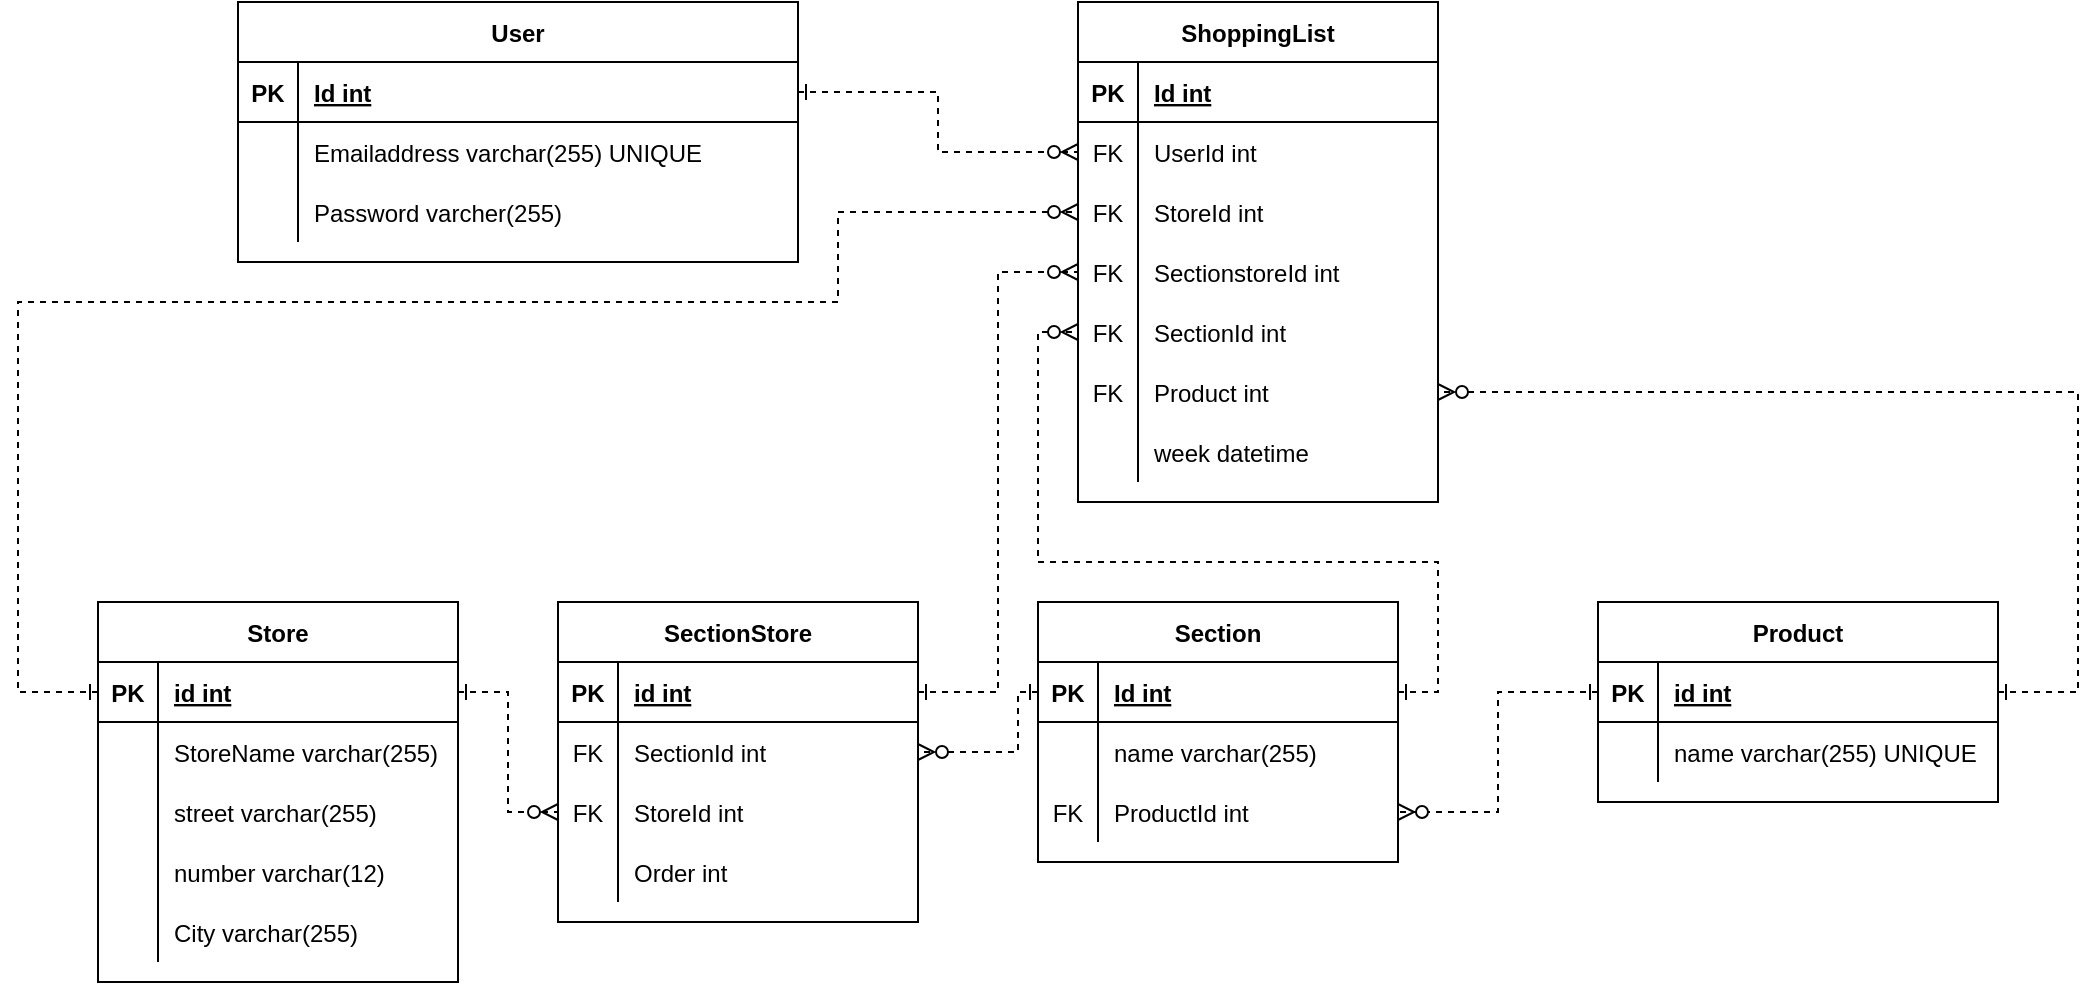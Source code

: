 <mxfile version="13.7.9" type="device"><diagram id="jrcBBLnoRNY4PMt4Fyy8" name="Pagina-1"><mxGraphModel dx="1913" dy="806" grid="1" gridSize="10" guides="1" tooltips="1" connect="1" arrows="1" fold="1" page="1" pageScale="1" pageWidth="827" pageHeight="1169" math="0" shadow="0"><root><mxCell id="0"/><mxCell id="1" parent="0"/><mxCell id="gRJFQ3YiPstQQEf-HO2m-28" value="Store" style="shape=table;startSize=30;container=1;collapsible=1;childLayout=tableLayout;fixedRows=1;rowLines=0;fontStyle=1;align=center;resizeLast=1;" vertex="1" parent="1"><mxGeometry x="-30" y="470" width="180" height="190" as="geometry"/></mxCell><mxCell id="gRJFQ3YiPstQQEf-HO2m-29" value="" style="shape=partialRectangle;collapsible=0;dropTarget=0;pointerEvents=0;fillColor=none;top=0;left=0;bottom=1;right=0;points=[[0,0.5],[1,0.5]];portConstraint=eastwest;" vertex="1" parent="gRJFQ3YiPstQQEf-HO2m-28"><mxGeometry y="30" width="180" height="30" as="geometry"/></mxCell><mxCell id="gRJFQ3YiPstQQEf-HO2m-30" value="PK" style="shape=partialRectangle;connectable=0;fillColor=none;top=0;left=0;bottom=0;right=0;fontStyle=1;overflow=hidden;" vertex="1" parent="gRJFQ3YiPstQQEf-HO2m-29"><mxGeometry width="30" height="30" as="geometry"/></mxCell><mxCell id="gRJFQ3YiPstQQEf-HO2m-31" value="id int" style="shape=partialRectangle;connectable=0;fillColor=none;top=0;left=0;bottom=0;right=0;align=left;spacingLeft=6;fontStyle=5;overflow=hidden;" vertex="1" parent="gRJFQ3YiPstQQEf-HO2m-29"><mxGeometry x="30" width="150" height="30" as="geometry"/></mxCell><mxCell id="gRJFQ3YiPstQQEf-HO2m-32" value="" style="shape=partialRectangle;collapsible=0;dropTarget=0;pointerEvents=0;fillColor=none;top=0;left=0;bottom=0;right=0;points=[[0,0.5],[1,0.5]];portConstraint=eastwest;" vertex="1" parent="gRJFQ3YiPstQQEf-HO2m-28"><mxGeometry y="60" width="180" height="30" as="geometry"/></mxCell><mxCell id="gRJFQ3YiPstQQEf-HO2m-33" value="" style="shape=partialRectangle;connectable=0;fillColor=none;top=0;left=0;bottom=0;right=0;editable=1;overflow=hidden;" vertex="1" parent="gRJFQ3YiPstQQEf-HO2m-32"><mxGeometry width="30" height="30" as="geometry"/></mxCell><mxCell id="gRJFQ3YiPstQQEf-HO2m-34" value="StoreName varchar(255)" style="shape=partialRectangle;connectable=0;fillColor=none;top=0;left=0;bottom=0;right=0;align=left;spacingLeft=6;overflow=hidden;" vertex="1" parent="gRJFQ3YiPstQQEf-HO2m-32"><mxGeometry x="30" width="150" height="30" as="geometry"/></mxCell><mxCell id="gRJFQ3YiPstQQEf-HO2m-54" value="" style="shape=partialRectangle;collapsible=0;dropTarget=0;pointerEvents=0;fillColor=none;top=0;left=0;bottom=0;right=0;points=[[0,0.5],[1,0.5]];portConstraint=eastwest;" vertex="1" parent="gRJFQ3YiPstQQEf-HO2m-28"><mxGeometry y="90" width="180" height="30" as="geometry"/></mxCell><mxCell id="gRJFQ3YiPstQQEf-HO2m-55" value="" style="shape=partialRectangle;connectable=0;fillColor=none;top=0;left=0;bottom=0;right=0;editable=1;overflow=hidden;" vertex="1" parent="gRJFQ3YiPstQQEf-HO2m-54"><mxGeometry width="30" height="30" as="geometry"/></mxCell><mxCell id="gRJFQ3YiPstQQEf-HO2m-56" value="street varchar(255)" style="shape=partialRectangle;connectable=0;fillColor=none;top=0;left=0;bottom=0;right=0;align=left;spacingLeft=6;overflow=hidden;" vertex="1" parent="gRJFQ3YiPstQQEf-HO2m-54"><mxGeometry x="30" width="150" height="30" as="geometry"/></mxCell><mxCell id="gRJFQ3YiPstQQEf-HO2m-35" value="" style="shape=partialRectangle;collapsible=0;dropTarget=0;pointerEvents=0;fillColor=none;top=0;left=0;bottom=0;right=0;points=[[0,0.5],[1,0.5]];portConstraint=eastwest;" vertex="1" parent="gRJFQ3YiPstQQEf-HO2m-28"><mxGeometry y="120" width="180" height="30" as="geometry"/></mxCell><mxCell id="gRJFQ3YiPstQQEf-HO2m-36" value="" style="shape=partialRectangle;connectable=0;fillColor=none;top=0;left=0;bottom=0;right=0;editable=1;overflow=hidden;" vertex="1" parent="gRJFQ3YiPstQQEf-HO2m-35"><mxGeometry width="30" height="30" as="geometry"/></mxCell><mxCell id="gRJFQ3YiPstQQEf-HO2m-37" value="number varchar(12)" style="shape=partialRectangle;connectable=0;fillColor=none;top=0;left=0;bottom=0;right=0;align=left;spacingLeft=6;overflow=hidden;" vertex="1" parent="gRJFQ3YiPstQQEf-HO2m-35"><mxGeometry x="30" width="150" height="30" as="geometry"/></mxCell><mxCell id="gRJFQ3YiPstQQEf-HO2m-38" value="" style="shape=partialRectangle;collapsible=0;dropTarget=0;pointerEvents=0;fillColor=none;top=0;left=0;bottom=0;right=0;points=[[0,0.5],[1,0.5]];portConstraint=eastwest;" vertex="1" parent="gRJFQ3YiPstQQEf-HO2m-28"><mxGeometry y="150" width="180" height="30" as="geometry"/></mxCell><mxCell id="gRJFQ3YiPstQQEf-HO2m-39" value="" style="shape=partialRectangle;connectable=0;fillColor=none;top=0;left=0;bottom=0;right=0;editable=1;overflow=hidden;" vertex="1" parent="gRJFQ3YiPstQQEf-HO2m-38"><mxGeometry width="30" height="30" as="geometry"/></mxCell><mxCell id="gRJFQ3YiPstQQEf-HO2m-40" value="City varchar(255)" style="shape=partialRectangle;connectable=0;fillColor=none;top=0;left=0;bottom=0;right=0;align=left;spacingLeft=6;overflow=hidden;" vertex="1" parent="gRJFQ3YiPstQQEf-HO2m-38"><mxGeometry x="30" width="150" height="30" as="geometry"/></mxCell><mxCell id="gRJFQ3YiPstQQEf-HO2m-14" value="Product" style="shape=table;startSize=30;container=1;collapsible=1;childLayout=tableLayout;fixedRows=1;rowLines=0;fontStyle=1;align=center;resizeLast=1;" vertex="1" parent="1"><mxGeometry x="720" y="470" width="200" height="100" as="geometry"/></mxCell><mxCell id="gRJFQ3YiPstQQEf-HO2m-15" value="" style="shape=partialRectangle;collapsible=0;dropTarget=0;pointerEvents=0;fillColor=none;top=0;left=0;bottom=1;right=0;points=[[0,0.5],[1,0.5]];portConstraint=eastwest;" vertex="1" parent="gRJFQ3YiPstQQEf-HO2m-14"><mxGeometry y="30" width="200" height="30" as="geometry"/></mxCell><mxCell id="gRJFQ3YiPstQQEf-HO2m-16" value="PK" style="shape=partialRectangle;connectable=0;fillColor=none;top=0;left=0;bottom=0;right=0;fontStyle=1;overflow=hidden;" vertex="1" parent="gRJFQ3YiPstQQEf-HO2m-15"><mxGeometry width="30" height="30" as="geometry"/></mxCell><mxCell id="gRJFQ3YiPstQQEf-HO2m-17" value="id int" style="shape=partialRectangle;connectable=0;fillColor=none;top=0;left=0;bottom=0;right=0;align=left;spacingLeft=6;fontStyle=5;overflow=hidden;" vertex="1" parent="gRJFQ3YiPstQQEf-HO2m-15"><mxGeometry x="30" width="170" height="30" as="geometry"/></mxCell><mxCell id="gRJFQ3YiPstQQEf-HO2m-18" value="" style="shape=partialRectangle;collapsible=0;dropTarget=0;pointerEvents=0;fillColor=none;top=0;left=0;bottom=0;right=0;points=[[0,0.5],[1,0.5]];portConstraint=eastwest;" vertex="1" parent="gRJFQ3YiPstQQEf-HO2m-14"><mxGeometry y="60" width="200" height="30" as="geometry"/></mxCell><mxCell id="gRJFQ3YiPstQQEf-HO2m-19" value="" style="shape=partialRectangle;connectable=0;fillColor=none;top=0;left=0;bottom=0;right=0;editable=1;overflow=hidden;" vertex="1" parent="gRJFQ3YiPstQQEf-HO2m-18"><mxGeometry width="30" height="30" as="geometry"/></mxCell><mxCell id="gRJFQ3YiPstQQEf-HO2m-20" value="name varchar(255) UNIQUE " style="shape=partialRectangle;connectable=0;fillColor=none;top=0;left=0;bottom=0;right=0;align=left;spacingLeft=6;overflow=hidden;" vertex="1" parent="gRJFQ3YiPstQQEf-HO2m-18"><mxGeometry x="30" width="170" height="30" as="geometry"/></mxCell><mxCell id="gRJFQ3YiPstQQEf-HO2m-41" value="Section" style="shape=table;startSize=30;container=1;collapsible=1;childLayout=tableLayout;fixedRows=1;rowLines=0;fontStyle=1;align=center;resizeLast=1;" vertex="1" parent="1"><mxGeometry x="440" y="470" width="180" height="130" as="geometry"/></mxCell><mxCell id="gRJFQ3YiPstQQEf-HO2m-42" value="" style="shape=partialRectangle;collapsible=0;dropTarget=0;pointerEvents=0;fillColor=none;top=0;left=0;bottom=1;right=0;points=[[0,0.5],[1,0.5]];portConstraint=eastwest;" vertex="1" parent="gRJFQ3YiPstQQEf-HO2m-41"><mxGeometry y="30" width="180" height="30" as="geometry"/></mxCell><mxCell id="gRJFQ3YiPstQQEf-HO2m-43" value="PK" style="shape=partialRectangle;connectable=0;fillColor=none;top=0;left=0;bottom=0;right=0;fontStyle=1;overflow=hidden;" vertex="1" parent="gRJFQ3YiPstQQEf-HO2m-42"><mxGeometry width="30" height="30" as="geometry"/></mxCell><mxCell id="gRJFQ3YiPstQQEf-HO2m-44" value="Id int" style="shape=partialRectangle;connectable=0;fillColor=none;top=0;left=0;bottom=0;right=0;align=left;spacingLeft=6;fontStyle=5;overflow=hidden;" vertex="1" parent="gRJFQ3YiPstQQEf-HO2m-42"><mxGeometry x="30" width="150" height="30" as="geometry"/></mxCell><mxCell id="gRJFQ3YiPstQQEf-HO2m-45" value="" style="shape=partialRectangle;collapsible=0;dropTarget=0;pointerEvents=0;fillColor=none;top=0;left=0;bottom=0;right=0;points=[[0,0.5],[1,0.5]];portConstraint=eastwest;" vertex="1" parent="gRJFQ3YiPstQQEf-HO2m-41"><mxGeometry y="60" width="180" height="30" as="geometry"/></mxCell><mxCell id="gRJFQ3YiPstQQEf-HO2m-46" value="" style="shape=partialRectangle;connectable=0;fillColor=none;top=0;left=0;bottom=0;right=0;editable=1;overflow=hidden;" vertex="1" parent="gRJFQ3YiPstQQEf-HO2m-45"><mxGeometry width="30" height="30" as="geometry"/></mxCell><mxCell id="gRJFQ3YiPstQQEf-HO2m-47" value="name varchar(255)" style="shape=partialRectangle;connectable=0;fillColor=none;top=0;left=0;bottom=0;right=0;align=left;spacingLeft=6;overflow=hidden;" vertex="1" parent="gRJFQ3YiPstQQEf-HO2m-45"><mxGeometry x="30" width="150" height="30" as="geometry"/></mxCell><mxCell id="gRJFQ3YiPstQQEf-HO2m-73" value="" style="shape=partialRectangle;collapsible=0;dropTarget=0;pointerEvents=0;fillColor=none;top=0;left=0;bottom=0;right=0;points=[[0,0.5],[1,0.5]];portConstraint=eastwest;" vertex="1" parent="gRJFQ3YiPstQQEf-HO2m-41"><mxGeometry y="90" width="180" height="30" as="geometry"/></mxCell><mxCell id="gRJFQ3YiPstQQEf-HO2m-74" value="FK" style="shape=partialRectangle;connectable=0;fillColor=none;top=0;left=0;bottom=0;right=0;editable=1;overflow=hidden;" vertex="1" parent="gRJFQ3YiPstQQEf-HO2m-73"><mxGeometry width="30" height="30" as="geometry"/></mxCell><mxCell id="gRJFQ3YiPstQQEf-HO2m-75" value="ProductId int" style="shape=partialRectangle;connectable=0;fillColor=none;top=0;left=0;bottom=0;right=0;align=left;spacingLeft=6;overflow=hidden;" vertex="1" parent="gRJFQ3YiPstQQEf-HO2m-73"><mxGeometry x="30" width="150" height="30" as="geometry"/></mxCell><mxCell id="gRJFQ3YiPstQQEf-HO2m-76" value="ShoppingList" style="shape=table;startSize=30;container=1;collapsible=1;childLayout=tableLayout;fixedRows=1;rowLines=0;fontStyle=1;align=center;resizeLast=1;" vertex="1" parent="1"><mxGeometry x="460" y="170" width="180" height="250" as="geometry"/></mxCell><mxCell id="gRJFQ3YiPstQQEf-HO2m-77" value="" style="shape=partialRectangle;collapsible=0;dropTarget=0;pointerEvents=0;fillColor=none;top=0;left=0;bottom=1;right=0;points=[[0,0.5],[1,0.5]];portConstraint=eastwest;" vertex="1" parent="gRJFQ3YiPstQQEf-HO2m-76"><mxGeometry y="30" width="180" height="30" as="geometry"/></mxCell><mxCell id="gRJFQ3YiPstQQEf-HO2m-78" value="PK" style="shape=partialRectangle;connectable=0;fillColor=none;top=0;left=0;bottom=0;right=0;fontStyle=1;overflow=hidden;" vertex="1" parent="gRJFQ3YiPstQQEf-HO2m-77"><mxGeometry width="30" height="30" as="geometry"/></mxCell><mxCell id="gRJFQ3YiPstQQEf-HO2m-79" value="Id int" style="shape=partialRectangle;connectable=0;fillColor=none;top=0;left=0;bottom=0;right=0;align=left;spacingLeft=6;fontStyle=5;overflow=hidden;" vertex="1" parent="gRJFQ3YiPstQQEf-HO2m-77"><mxGeometry x="30" width="150" height="30" as="geometry"/></mxCell><mxCell id="gRJFQ3YiPstQQEf-HO2m-80" value="" style="shape=partialRectangle;collapsible=0;dropTarget=0;pointerEvents=0;fillColor=none;top=0;left=0;bottom=0;right=0;points=[[0,0.5],[1,0.5]];portConstraint=eastwest;" vertex="1" parent="gRJFQ3YiPstQQEf-HO2m-76"><mxGeometry y="60" width="180" height="30" as="geometry"/></mxCell><mxCell id="gRJFQ3YiPstQQEf-HO2m-81" value="FK" style="shape=partialRectangle;connectable=0;fillColor=none;top=0;left=0;bottom=0;right=0;editable=1;overflow=hidden;" vertex="1" parent="gRJFQ3YiPstQQEf-HO2m-80"><mxGeometry width="30" height="30" as="geometry"/></mxCell><mxCell id="gRJFQ3YiPstQQEf-HO2m-82" value="UserId int" style="shape=partialRectangle;connectable=0;fillColor=none;top=0;left=0;bottom=0;right=0;align=left;spacingLeft=6;overflow=hidden;" vertex="1" parent="gRJFQ3YiPstQQEf-HO2m-80"><mxGeometry x="30" width="150" height="30" as="geometry"/></mxCell><mxCell id="gRJFQ3YiPstQQEf-HO2m-83" value="" style="shape=partialRectangle;collapsible=0;dropTarget=0;pointerEvents=0;fillColor=none;top=0;left=0;bottom=0;right=0;points=[[0,0.5],[1,0.5]];portConstraint=eastwest;" vertex="1" parent="gRJFQ3YiPstQQEf-HO2m-76"><mxGeometry y="90" width="180" height="30" as="geometry"/></mxCell><mxCell id="gRJFQ3YiPstQQEf-HO2m-84" value="FK" style="shape=partialRectangle;connectable=0;fillColor=none;top=0;left=0;bottom=0;right=0;editable=1;overflow=hidden;" vertex="1" parent="gRJFQ3YiPstQQEf-HO2m-83"><mxGeometry width="30" height="30" as="geometry"/></mxCell><mxCell id="gRJFQ3YiPstQQEf-HO2m-85" value="StoreId int" style="shape=partialRectangle;connectable=0;fillColor=none;top=0;left=0;bottom=0;right=0;align=left;spacingLeft=6;overflow=hidden;" vertex="1" parent="gRJFQ3YiPstQQEf-HO2m-83"><mxGeometry x="30" width="150" height="30" as="geometry"/></mxCell><mxCell id="gRJFQ3YiPstQQEf-HO2m-86" value="" style="shape=partialRectangle;collapsible=0;dropTarget=0;pointerEvents=0;fillColor=none;top=0;left=0;bottom=0;right=0;points=[[0,0.5],[1,0.5]];portConstraint=eastwest;" vertex="1" parent="gRJFQ3YiPstQQEf-HO2m-76"><mxGeometry y="120" width="180" height="30" as="geometry"/></mxCell><mxCell id="gRJFQ3YiPstQQEf-HO2m-87" value="FK" style="shape=partialRectangle;connectable=0;fillColor=none;top=0;left=0;bottom=0;right=0;editable=1;overflow=hidden;" vertex="1" parent="gRJFQ3YiPstQQEf-HO2m-86"><mxGeometry width="30" height="30" as="geometry"/></mxCell><mxCell id="gRJFQ3YiPstQQEf-HO2m-88" value="SectionstoreId int" style="shape=partialRectangle;connectable=0;fillColor=none;top=0;left=0;bottom=0;right=0;align=left;spacingLeft=6;overflow=hidden;" vertex="1" parent="gRJFQ3YiPstQQEf-HO2m-86"><mxGeometry x="30" width="150" height="30" as="geometry"/></mxCell><mxCell id="gRJFQ3YiPstQQEf-HO2m-89" value="" style="shape=partialRectangle;collapsible=0;dropTarget=0;pointerEvents=0;fillColor=none;top=0;left=0;bottom=0;right=0;points=[[0,0.5],[1,0.5]];portConstraint=eastwest;" vertex="1" parent="gRJFQ3YiPstQQEf-HO2m-76"><mxGeometry y="150" width="180" height="30" as="geometry"/></mxCell><mxCell id="gRJFQ3YiPstQQEf-HO2m-90" value="FK" style="shape=partialRectangle;connectable=0;fillColor=none;top=0;left=0;bottom=0;right=0;editable=1;overflow=hidden;" vertex="1" parent="gRJFQ3YiPstQQEf-HO2m-89"><mxGeometry width="30" height="30" as="geometry"/></mxCell><mxCell id="gRJFQ3YiPstQQEf-HO2m-91" value="SectionId int" style="shape=partialRectangle;connectable=0;fillColor=none;top=0;left=0;bottom=0;right=0;align=left;spacingLeft=6;overflow=hidden;" vertex="1" parent="gRJFQ3YiPstQQEf-HO2m-89"><mxGeometry x="30" width="150" height="30" as="geometry"/></mxCell><mxCell id="gRJFQ3YiPstQQEf-HO2m-92" value="" style="shape=partialRectangle;collapsible=0;dropTarget=0;pointerEvents=0;fillColor=none;top=0;left=0;bottom=0;right=0;points=[[0,0.5],[1,0.5]];portConstraint=eastwest;" vertex="1" parent="gRJFQ3YiPstQQEf-HO2m-76"><mxGeometry y="180" width="180" height="30" as="geometry"/></mxCell><mxCell id="gRJFQ3YiPstQQEf-HO2m-93" value="FK" style="shape=partialRectangle;connectable=0;fillColor=none;top=0;left=0;bottom=0;right=0;editable=1;overflow=hidden;" vertex="1" parent="gRJFQ3YiPstQQEf-HO2m-92"><mxGeometry width="30" height="30" as="geometry"/></mxCell><mxCell id="gRJFQ3YiPstQQEf-HO2m-94" value="Product int" style="shape=partialRectangle;connectable=0;fillColor=none;top=0;left=0;bottom=0;right=0;align=left;spacingLeft=6;overflow=hidden;" vertex="1" parent="gRJFQ3YiPstQQEf-HO2m-92"><mxGeometry x="30" width="150" height="30" as="geometry"/></mxCell><mxCell id="gRJFQ3YiPstQQEf-HO2m-95" value="" style="shape=partialRectangle;collapsible=0;dropTarget=0;pointerEvents=0;fillColor=none;top=0;left=0;bottom=0;right=0;points=[[0,0.5],[1,0.5]];portConstraint=eastwest;" vertex="1" parent="gRJFQ3YiPstQQEf-HO2m-76"><mxGeometry y="210" width="180" height="30" as="geometry"/></mxCell><mxCell id="gRJFQ3YiPstQQEf-HO2m-96" value="" style="shape=partialRectangle;connectable=0;fillColor=none;top=0;left=0;bottom=0;right=0;editable=1;overflow=hidden;" vertex="1" parent="gRJFQ3YiPstQQEf-HO2m-95"><mxGeometry width="30" height="30" as="geometry"/></mxCell><mxCell id="gRJFQ3YiPstQQEf-HO2m-97" value="week datetime" style="shape=partialRectangle;connectable=0;fillColor=none;top=0;left=0;bottom=0;right=0;align=left;spacingLeft=6;overflow=hidden;" vertex="1" parent="gRJFQ3YiPstQQEf-HO2m-95"><mxGeometry x="30" width="150" height="30" as="geometry"/></mxCell><mxCell id="gRJFQ3YiPstQQEf-HO2m-1" value="User" style="shape=table;startSize=30;container=1;collapsible=1;childLayout=tableLayout;fixedRows=1;rowLines=0;fontStyle=1;align=center;resizeLast=1;" vertex="1" parent="1"><mxGeometry x="40" y="170" width="280" height="130" as="geometry"/></mxCell><mxCell id="gRJFQ3YiPstQQEf-HO2m-2" value="" style="shape=partialRectangle;collapsible=0;dropTarget=0;pointerEvents=0;fillColor=none;top=0;left=0;bottom=1;right=0;points=[[0,0.5],[1,0.5]];portConstraint=eastwest;" vertex="1" parent="gRJFQ3YiPstQQEf-HO2m-1"><mxGeometry y="30" width="280" height="30" as="geometry"/></mxCell><mxCell id="gRJFQ3YiPstQQEf-HO2m-3" value="PK" style="shape=partialRectangle;connectable=0;fillColor=none;top=0;left=0;bottom=0;right=0;fontStyle=1;overflow=hidden;" vertex="1" parent="gRJFQ3YiPstQQEf-HO2m-2"><mxGeometry width="30" height="30" as="geometry"/></mxCell><mxCell id="gRJFQ3YiPstQQEf-HO2m-4" value="Id int" style="shape=partialRectangle;connectable=0;fillColor=none;top=0;left=0;bottom=0;right=0;align=left;spacingLeft=6;fontStyle=5;overflow=hidden;" vertex="1" parent="gRJFQ3YiPstQQEf-HO2m-2"><mxGeometry x="30" width="250" height="30" as="geometry"/></mxCell><mxCell id="gRJFQ3YiPstQQEf-HO2m-5" value="" style="shape=partialRectangle;collapsible=0;dropTarget=0;pointerEvents=0;fillColor=none;top=0;left=0;bottom=0;right=0;points=[[0,0.5],[1,0.5]];portConstraint=eastwest;" vertex="1" parent="gRJFQ3YiPstQQEf-HO2m-1"><mxGeometry y="60" width="280" height="30" as="geometry"/></mxCell><mxCell id="gRJFQ3YiPstQQEf-HO2m-6" value="" style="shape=partialRectangle;connectable=0;fillColor=none;top=0;left=0;bottom=0;right=0;editable=1;overflow=hidden;" vertex="1" parent="gRJFQ3YiPstQQEf-HO2m-5"><mxGeometry width="30" height="30" as="geometry"/></mxCell><mxCell id="gRJFQ3YiPstQQEf-HO2m-7" value="Emailaddress varchar(255) UNIQUE" style="shape=partialRectangle;connectable=0;fillColor=none;top=0;left=0;bottom=0;right=0;align=left;spacingLeft=6;overflow=hidden;" vertex="1" parent="gRJFQ3YiPstQQEf-HO2m-5"><mxGeometry x="30" width="250" height="30" as="geometry"/></mxCell><mxCell id="gRJFQ3YiPstQQEf-HO2m-8" value="" style="shape=partialRectangle;collapsible=0;dropTarget=0;pointerEvents=0;fillColor=none;top=0;left=0;bottom=0;right=0;points=[[0,0.5],[1,0.5]];portConstraint=eastwest;" vertex="1" parent="gRJFQ3YiPstQQEf-HO2m-1"><mxGeometry y="90" width="280" height="30" as="geometry"/></mxCell><mxCell id="gRJFQ3YiPstQQEf-HO2m-9" value="" style="shape=partialRectangle;connectable=0;fillColor=none;top=0;left=0;bottom=0;right=0;editable=1;overflow=hidden;" vertex="1" parent="gRJFQ3YiPstQQEf-HO2m-8"><mxGeometry width="30" height="30" as="geometry"/></mxCell><mxCell id="gRJFQ3YiPstQQEf-HO2m-10" value="Password varcher(255)" style="shape=partialRectangle;connectable=0;fillColor=none;top=0;left=0;bottom=0;right=0;align=left;spacingLeft=6;overflow=hidden;" vertex="1" parent="gRJFQ3YiPstQQEf-HO2m-8"><mxGeometry x="30" width="250" height="30" as="geometry"/></mxCell><mxCell id="gRJFQ3YiPstQQEf-HO2m-98" style="edgeStyle=orthogonalEdgeStyle;rounded=0;orthogonalLoop=1;jettySize=auto;html=1;dashed=1;startArrow=ERone;startFill=0;endArrow=ERzeroToMany;endFill=1;" edge="1" parent="1" source="gRJFQ3YiPstQQEf-HO2m-2" target="gRJFQ3YiPstQQEf-HO2m-80"><mxGeometry relative="1" as="geometry"/></mxCell><mxCell id="gRJFQ3YiPstQQEf-HO2m-100" style="edgeStyle=orthogonalEdgeStyle;rounded=0;orthogonalLoop=1;jettySize=auto;html=1;dashed=1;startArrow=ERone;startFill=0;endArrow=ERzeroToMany;endFill=1;" edge="1" parent="1" source="gRJFQ3YiPstQQEf-HO2m-29" target="gRJFQ3YiPstQQEf-HO2m-83"><mxGeometry relative="1" as="geometry"><Array as="points"><mxPoint x="-70" y="515"/><mxPoint x="-70" y="320"/><mxPoint x="340" y="320"/><mxPoint x="340" y="275"/></Array></mxGeometry></mxCell><mxCell id="gRJFQ3YiPstQQEf-HO2m-60" value="SectionStore" style="shape=table;startSize=30;container=1;collapsible=1;childLayout=tableLayout;fixedRows=1;rowLines=0;fontStyle=1;align=center;resizeLast=1;" vertex="1" parent="1"><mxGeometry x="200" y="470" width="180" height="160" as="geometry"/></mxCell><mxCell id="gRJFQ3YiPstQQEf-HO2m-61" value="" style="shape=partialRectangle;collapsible=0;dropTarget=0;pointerEvents=0;fillColor=none;top=0;left=0;bottom=1;right=0;points=[[0,0.5],[1,0.5]];portConstraint=eastwest;" vertex="1" parent="gRJFQ3YiPstQQEf-HO2m-60"><mxGeometry y="30" width="180" height="30" as="geometry"/></mxCell><mxCell id="gRJFQ3YiPstQQEf-HO2m-62" value="PK" style="shape=partialRectangle;connectable=0;fillColor=none;top=0;left=0;bottom=0;right=0;fontStyle=1;overflow=hidden;" vertex="1" parent="gRJFQ3YiPstQQEf-HO2m-61"><mxGeometry width="30" height="30" as="geometry"/></mxCell><mxCell id="gRJFQ3YiPstQQEf-HO2m-63" value="id int" style="shape=partialRectangle;connectable=0;fillColor=none;top=0;left=0;bottom=0;right=0;align=left;spacingLeft=6;fontStyle=5;overflow=hidden;" vertex="1" parent="gRJFQ3YiPstQQEf-HO2m-61"><mxGeometry x="30" width="150" height="30" as="geometry"/></mxCell><mxCell id="gRJFQ3YiPstQQEf-HO2m-64" value="" style="shape=partialRectangle;collapsible=0;dropTarget=0;pointerEvents=0;fillColor=none;top=0;left=0;bottom=0;right=0;points=[[0,0.5],[1,0.5]];portConstraint=eastwest;" vertex="1" parent="gRJFQ3YiPstQQEf-HO2m-60"><mxGeometry y="60" width="180" height="30" as="geometry"/></mxCell><mxCell id="gRJFQ3YiPstQQEf-HO2m-65" value="FK" style="shape=partialRectangle;connectable=0;fillColor=none;top=0;left=0;bottom=0;right=0;editable=1;overflow=hidden;" vertex="1" parent="gRJFQ3YiPstQQEf-HO2m-64"><mxGeometry width="30" height="30" as="geometry"/></mxCell><mxCell id="gRJFQ3YiPstQQEf-HO2m-66" value="SectionId int" style="shape=partialRectangle;connectable=0;fillColor=none;top=0;left=0;bottom=0;right=0;align=left;spacingLeft=6;overflow=hidden;" vertex="1" parent="gRJFQ3YiPstQQEf-HO2m-64"><mxGeometry x="30" width="150" height="30" as="geometry"/></mxCell><mxCell id="gRJFQ3YiPstQQEf-HO2m-67" value="" style="shape=partialRectangle;collapsible=0;dropTarget=0;pointerEvents=0;fillColor=none;top=0;left=0;bottom=0;right=0;points=[[0,0.5],[1,0.5]];portConstraint=eastwest;" vertex="1" parent="gRJFQ3YiPstQQEf-HO2m-60"><mxGeometry y="90" width="180" height="30" as="geometry"/></mxCell><mxCell id="gRJFQ3YiPstQQEf-HO2m-68" value="FK" style="shape=partialRectangle;connectable=0;fillColor=none;top=0;left=0;bottom=0;right=0;editable=1;overflow=hidden;" vertex="1" parent="gRJFQ3YiPstQQEf-HO2m-67"><mxGeometry width="30" height="30" as="geometry"/></mxCell><mxCell id="gRJFQ3YiPstQQEf-HO2m-69" value="StoreId int" style="shape=partialRectangle;connectable=0;fillColor=none;top=0;left=0;bottom=0;right=0;align=left;spacingLeft=6;overflow=hidden;" vertex="1" parent="gRJFQ3YiPstQQEf-HO2m-67"><mxGeometry x="30" width="150" height="30" as="geometry"/></mxCell><mxCell id="gRJFQ3YiPstQQEf-HO2m-70" value="" style="shape=partialRectangle;collapsible=0;dropTarget=0;pointerEvents=0;fillColor=none;top=0;left=0;bottom=0;right=0;points=[[0,0.5],[1,0.5]];portConstraint=eastwest;" vertex="1" parent="gRJFQ3YiPstQQEf-HO2m-60"><mxGeometry y="120" width="180" height="30" as="geometry"/></mxCell><mxCell id="gRJFQ3YiPstQQEf-HO2m-71" value="" style="shape=partialRectangle;connectable=0;fillColor=none;top=0;left=0;bottom=0;right=0;editable=1;overflow=hidden;" vertex="1" parent="gRJFQ3YiPstQQEf-HO2m-70"><mxGeometry width="30" height="30" as="geometry"/></mxCell><mxCell id="gRJFQ3YiPstQQEf-HO2m-72" value="Order int" style="shape=partialRectangle;connectable=0;fillColor=none;top=0;left=0;bottom=0;right=0;align=left;spacingLeft=6;overflow=hidden;" vertex="1" parent="gRJFQ3YiPstQQEf-HO2m-70"><mxGeometry x="30" width="150" height="30" as="geometry"/></mxCell><mxCell id="gRJFQ3YiPstQQEf-HO2m-101" style="edgeStyle=orthogonalEdgeStyle;rounded=0;orthogonalLoop=1;jettySize=auto;html=1;dashed=1;startArrow=ERone;startFill=0;endArrow=ERzeroToMany;endFill=1;" edge="1" parent="1" source="gRJFQ3YiPstQQEf-HO2m-61" target="gRJFQ3YiPstQQEf-HO2m-86"><mxGeometry relative="1" as="geometry"/></mxCell><mxCell id="gRJFQ3YiPstQQEf-HO2m-102" style="edgeStyle=orthogonalEdgeStyle;rounded=0;orthogonalLoop=1;jettySize=auto;html=1;exitX=0;exitY=0.5;exitDx=0;exitDy=0;entryX=1;entryY=0.5;entryDx=0;entryDy=0;dashed=1;startArrow=ERone;startFill=0;endArrow=ERzeroToMany;endFill=1;" edge="1" parent="1" source="gRJFQ3YiPstQQEf-HO2m-42" target="gRJFQ3YiPstQQEf-HO2m-64"><mxGeometry relative="1" as="geometry"><Array as="points"><mxPoint x="430" y="515"/><mxPoint x="430" y="545"/></Array></mxGeometry></mxCell><mxCell id="gRJFQ3YiPstQQEf-HO2m-103" style="edgeStyle=orthogonalEdgeStyle;rounded=0;orthogonalLoop=1;jettySize=auto;html=1;entryX=0;entryY=0.5;entryDx=0;entryDy=0;dashed=1;startArrow=ERone;startFill=0;endArrow=ERzeroToMany;endFill=1;" edge="1" parent="1" source="gRJFQ3YiPstQQEf-HO2m-29" target="gRJFQ3YiPstQQEf-HO2m-67"><mxGeometry relative="1" as="geometry"/></mxCell><mxCell id="gRJFQ3YiPstQQEf-HO2m-104" style="edgeStyle=orthogonalEdgeStyle;rounded=0;orthogonalLoop=1;jettySize=auto;html=1;dashed=1;startArrow=ERone;startFill=0;endArrow=ERzeroToMany;endFill=1;" edge="1" parent="1" source="gRJFQ3YiPstQQEf-HO2m-42" target="gRJFQ3YiPstQQEf-HO2m-89"><mxGeometry relative="1" as="geometry"><Array as="points"><mxPoint x="640" y="515"/><mxPoint x="640" y="450"/><mxPoint x="440" y="450"/><mxPoint x="440" y="335"/></Array></mxGeometry></mxCell><mxCell id="gRJFQ3YiPstQQEf-HO2m-105" style="edgeStyle=orthogonalEdgeStyle;rounded=0;orthogonalLoop=1;jettySize=auto;html=1;entryX=1;entryY=0.5;entryDx=0;entryDy=0;dashed=1;startArrow=ERone;startFill=0;endArrow=ERzeroToMany;endFill=1;" edge="1" parent="1" source="gRJFQ3YiPstQQEf-HO2m-15" target="gRJFQ3YiPstQQEf-HO2m-73"><mxGeometry relative="1" as="geometry"/></mxCell><mxCell id="gRJFQ3YiPstQQEf-HO2m-106" style="edgeStyle=orthogonalEdgeStyle;rounded=0;orthogonalLoop=1;jettySize=auto;html=1;entryX=1;entryY=0.5;entryDx=0;entryDy=0;dashed=1;startArrow=ERone;startFill=0;endArrow=ERzeroToMany;endFill=1;" edge="1" parent="1" source="gRJFQ3YiPstQQEf-HO2m-15" target="gRJFQ3YiPstQQEf-HO2m-92"><mxGeometry relative="1" as="geometry"><Array as="points"><mxPoint x="960" y="515"/><mxPoint x="960" y="365"/></Array></mxGeometry></mxCell></root></mxGraphModel></diagram></mxfile>